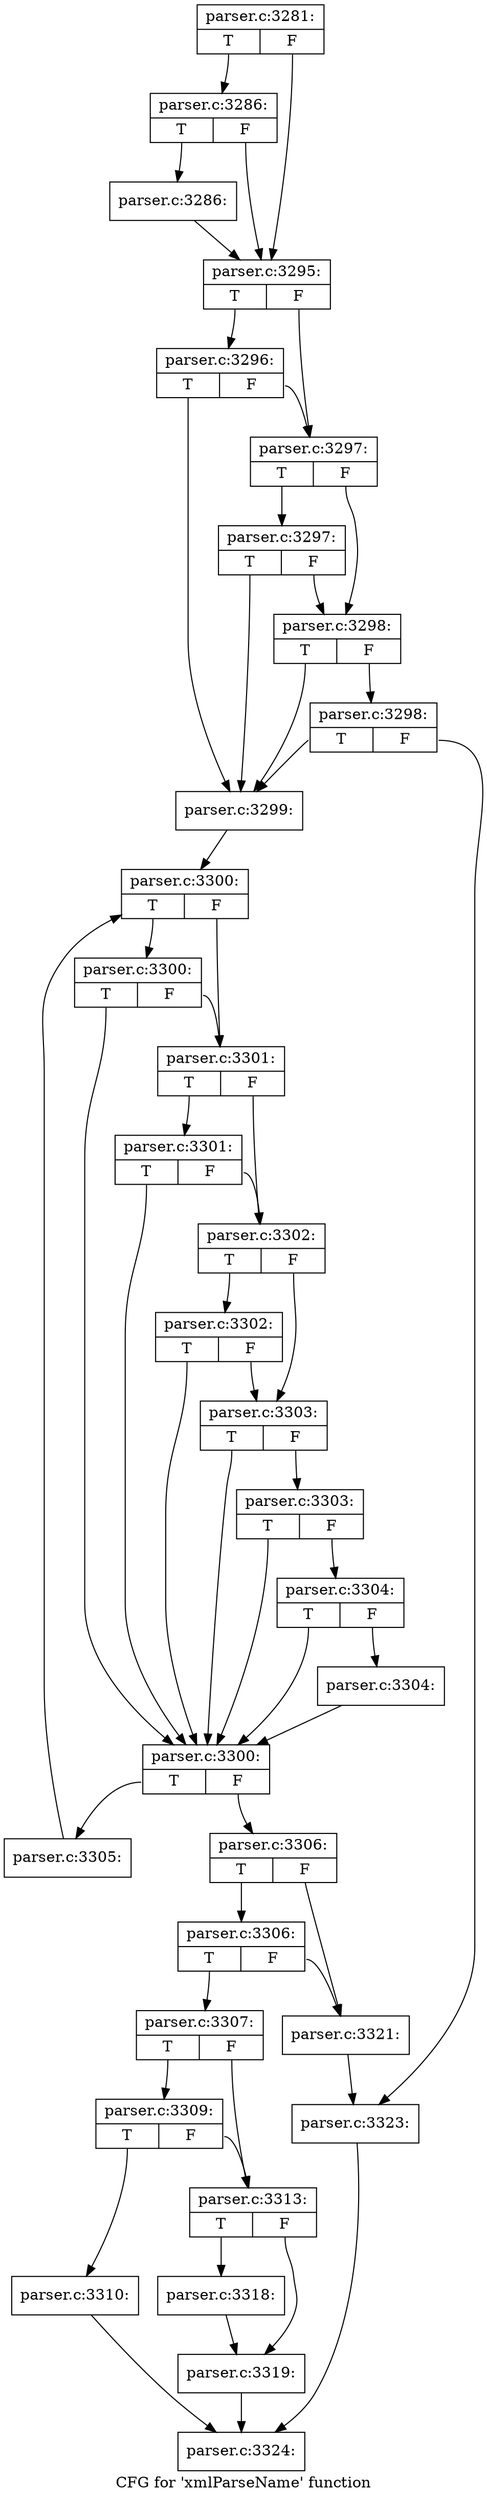 digraph "CFG for 'xmlParseName' function" {
	label="CFG for 'xmlParseName' function";

	Node0x55d73b813e40 [shape=record,label="{parser.c:3281:|{<s0>T|<s1>F}}"];
	Node0x55d73b813e40:s0 -> Node0x55d73b858320;
	Node0x55d73b813e40:s1 -> Node0x55d73b8582d0;
	Node0x55d73b858320 [shape=record,label="{parser.c:3286:|{<s0>T|<s1>F}}"];
	Node0x55d73b858320:s0 -> Node0x55d73b858280;
	Node0x55d73b858320:s1 -> Node0x55d73b8582d0;
	Node0x55d73b858280 [shape=record,label="{parser.c:3286:}"];
	Node0x55d73b858280 -> Node0x55d73b8582d0;
	Node0x55d73b8582d0 [shape=record,label="{parser.c:3295:|{<s0>T|<s1>F}}"];
	Node0x55d73b8582d0:s0 -> Node0x55d73b838240;
	Node0x55d73b8582d0:s1 -> Node0x55d73b8381c0;
	Node0x55d73b838240 [shape=record,label="{parser.c:3296:|{<s0>T|<s1>F}}"];
	Node0x55d73b838240:s0 -> Node0x55d73b858810;
	Node0x55d73b838240:s1 -> Node0x55d73b8381c0;
	Node0x55d73b8381c0 [shape=record,label="{parser.c:3297:|{<s0>T|<s1>F}}"];
	Node0x55d73b8381c0:s0 -> Node0x55d73b838900;
	Node0x55d73b8381c0:s1 -> Node0x55d73b838140;
	Node0x55d73b838900 [shape=record,label="{parser.c:3297:|{<s0>T|<s1>F}}"];
	Node0x55d73b838900:s0 -> Node0x55d73b858810;
	Node0x55d73b838900:s1 -> Node0x55d73b838140;
	Node0x55d73b838140 [shape=record,label="{parser.c:3298:|{<s0>T|<s1>F}}"];
	Node0x55d73b838140:s0 -> Node0x55d73b858810;
	Node0x55d73b838140:s1 -> Node0x55d73b8380c0;
	Node0x55d73b8380c0 [shape=record,label="{parser.c:3298:|{<s0>T|<s1>F}}"];
	Node0x55d73b8380c0:s0 -> Node0x55d73b858810;
	Node0x55d73b8380c0:s1 -> Node0x55d73b838070;
	Node0x55d73b858810 [shape=record,label="{parser.c:3299:}"];
	Node0x55d73b858810 -> Node0x55d73b839750;
	Node0x55d73b839750 [shape=record,label="{parser.c:3300:|{<s0>T|<s1>F}}"];
	Node0x55d73b839750:s0 -> Node0x55d73b839d10;
	Node0x55d73b839750:s1 -> Node0x55d73b839c90;
	Node0x55d73b839d10 [shape=record,label="{parser.c:3300:|{<s0>T|<s1>F}}"];
	Node0x55d73b839d10:s0 -> Node0x55d73b8399f0;
	Node0x55d73b839d10:s1 -> Node0x55d73b839c90;
	Node0x55d73b839c90 [shape=record,label="{parser.c:3301:|{<s0>T|<s1>F}}"];
	Node0x55d73b839c90:s0 -> Node0x55d73b83a2d0;
	Node0x55d73b839c90:s1 -> Node0x55d73b839c10;
	Node0x55d73b83a2d0 [shape=record,label="{parser.c:3301:|{<s0>T|<s1>F}}"];
	Node0x55d73b83a2d0:s0 -> Node0x55d73b8399f0;
	Node0x55d73b83a2d0:s1 -> Node0x55d73b839c10;
	Node0x55d73b839c10 [shape=record,label="{parser.c:3302:|{<s0>T|<s1>F}}"];
	Node0x55d73b839c10:s0 -> Node0x55d73b857380;
	Node0x55d73b839c10:s1 -> Node0x55d73b839b90;
	Node0x55d73b857380 [shape=record,label="{parser.c:3302:|{<s0>T|<s1>F}}"];
	Node0x55d73b857380:s0 -> Node0x55d73b8399f0;
	Node0x55d73b857380:s1 -> Node0x55d73b839b90;
	Node0x55d73b839b90 [shape=record,label="{parser.c:3303:|{<s0>T|<s1>F}}"];
	Node0x55d73b839b90:s0 -> Node0x55d73b8399f0;
	Node0x55d73b839b90:s1 -> Node0x55d73b839b10;
	Node0x55d73b839b10 [shape=record,label="{parser.c:3303:|{<s0>T|<s1>F}}"];
	Node0x55d73b839b10:s0 -> Node0x55d73b8399f0;
	Node0x55d73b839b10:s1 -> Node0x55d73b839a90;
	Node0x55d73b839a90 [shape=record,label="{parser.c:3304:|{<s0>T|<s1>F}}"];
	Node0x55d73b839a90:s0 -> Node0x55d73b8399f0;
	Node0x55d73b839a90:s1 -> Node0x55d73b839a40;
	Node0x55d73b839a40 [shape=record,label="{parser.c:3304:}"];
	Node0x55d73b839a40 -> Node0x55d73b8399f0;
	Node0x55d73b8399f0 [shape=record,label="{parser.c:3300:|{<s0>T|<s1>F}}"];
	Node0x55d73b8399f0:s0 -> Node0x55d73b851470;
	Node0x55d73b8399f0:s1 -> Node0x55d73b839970;
	Node0x55d73b851470 [shape=record,label="{parser.c:3305:}"];
	Node0x55d73b851470 -> Node0x55d73b839750;
	Node0x55d73b839970 [shape=record,label="{parser.c:3306:|{<s0>T|<s1>F}}"];
	Node0x55d73b839970:s0 -> Node0x55d73b851dc0;
	Node0x55d73b839970:s1 -> Node0x55d73b851d70;
	Node0x55d73b851dc0 [shape=record,label="{parser.c:3306:|{<s0>T|<s1>F}}"];
	Node0x55d73b851dc0:s0 -> Node0x55d73b851d20;
	Node0x55d73b851dc0:s1 -> Node0x55d73b851d70;
	Node0x55d73b851d20 [shape=record,label="{parser.c:3307:|{<s0>T|<s1>F}}"];
	Node0x55d73b851d20:s0 -> Node0x55d73b852c40;
	Node0x55d73b851d20:s1 -> Node0x55d73b852bf0;
	Node0x55d73b852c40 [shape=record,label="{parser.c:3309:|{<s0>T|<s1>F}}"];
	Node0x55d73b852c40:s0 -> Node0x55d73b852ba0;
	Node0x55d73b852c40:s1 -> Node0x55d73b852bf0;
	Node0x55d73b852ba0 [shape=record,label="{parser.c:3310:}"];
	Node0x55d73b852ba0 -> Node0x55d73b857490;
	Node0x55d73b852bf0 [shape=record,label="{parser.c:3313:|{<s0>T|<s1>F}}"];
	Node0x55d73b852bf0:s0 -> Node0x55d73b855460;
	Node0x55d73b852bf0:s1 -> Node0x55d73b8554b0;
	Node0x55d73b855460 [shape=record,label="{parser.c:3318:}"];
	Node0x55d73b855460 -> Node0x55d73b8554b0;
	Node0x55d73b8554b0 [shape=record,label="{parser.c:3319:}"];
	Node0x55d73b8554b0 -> Node0x55d73b857490;
	Node0x55d73b851d70 [shape=record,label="{parser.c:3321:}"];
	Node0x55d73b851d70 -> Node0x55d73b838070;
	Node0x55d73b838070 [shape=record,label="{parser.c:3323:}"];
	Node0x55d73b838070 -> Node0x55d73b857490;
	Node0x55d73b857490 [shape=record,label="{parser.c:3324:}"];
}
